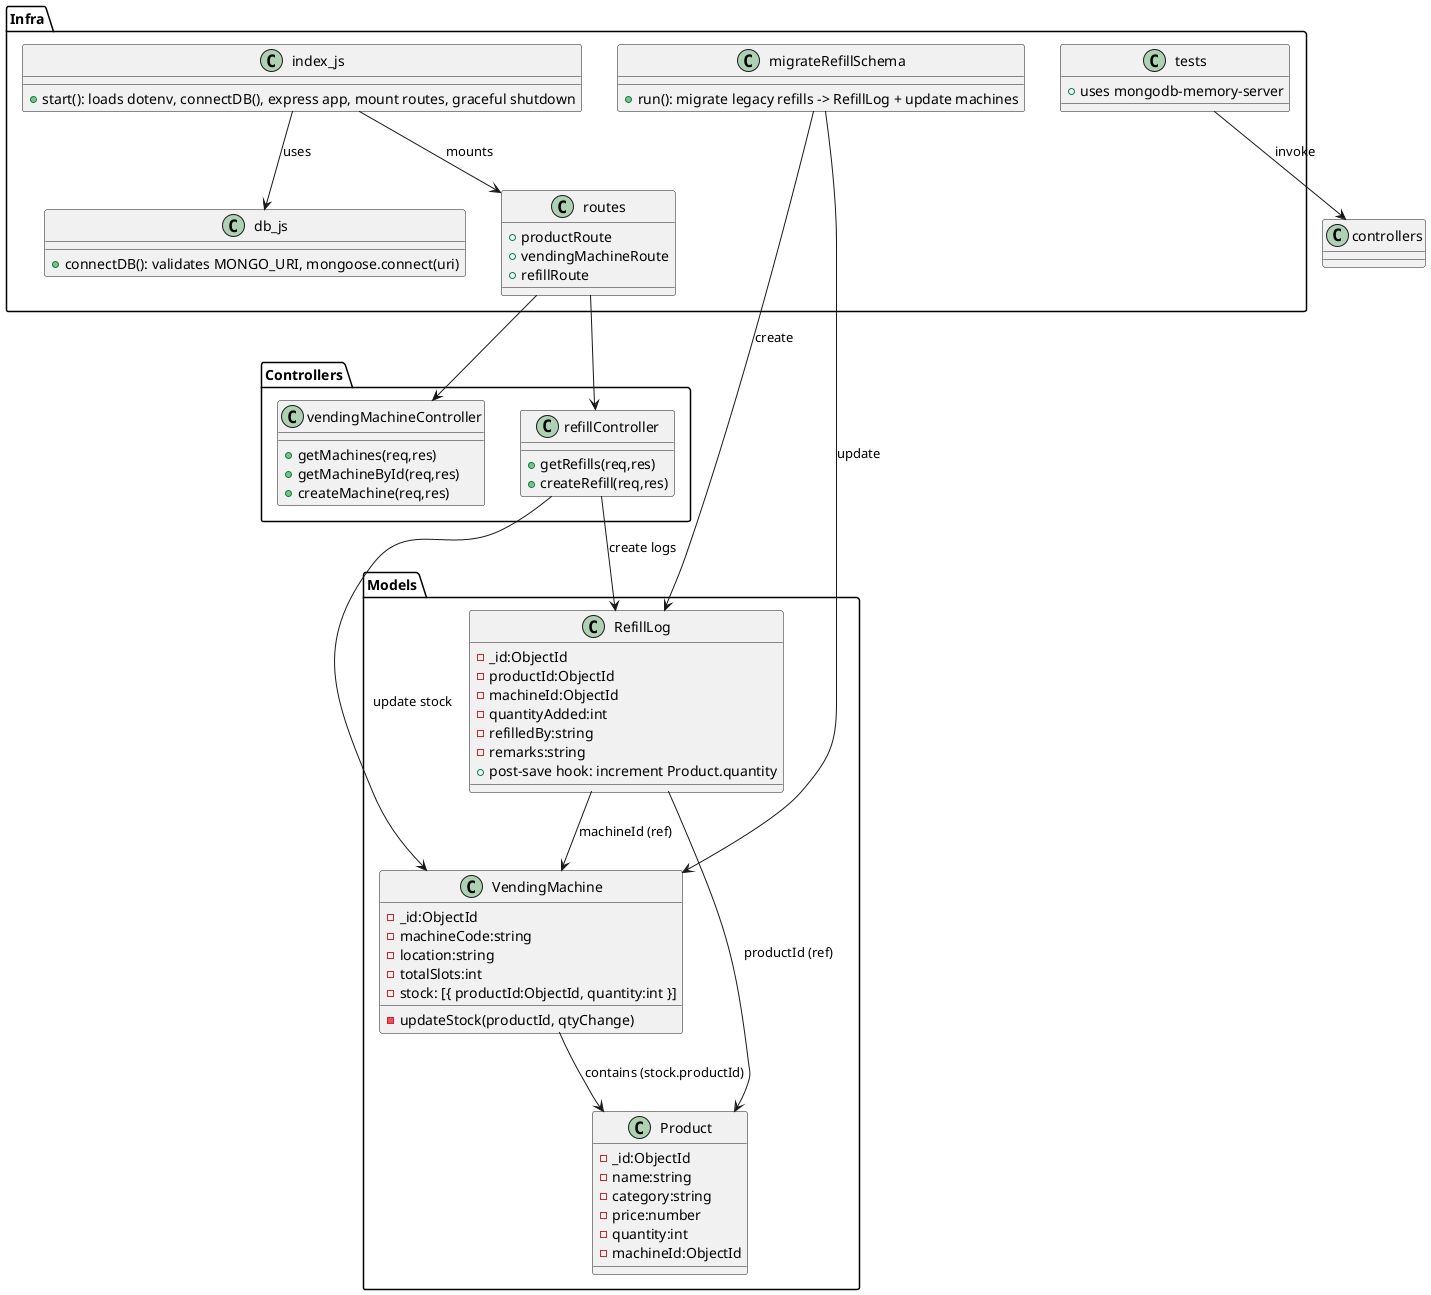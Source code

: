 @startuml
' Class diagram: data models + controllers + infra
package "Models" {
  class VendingMachine {
    - _id:ObjectId
    - machineCode:string
    - location:string
    - totalSlots:int
    - stock: [{ productId:ObjectId, quantity:int }]
    - updateStock(productId, qtyChange)
  }
  class Product {
    - _id:ObjectId
    - name:string
    - category:string
    - price:number
    - quantity:int
    - machineId:ObjectId
  }
  class RefillLog {
    - _id:ObjectId
    - productId:ObjectId
    - machineId:ObjectId
    - quantityAdded:int
    - refilledBy:string
    - remarks:string
    + post-save hook: increment Product.quantity
  }
}

package "Controllers" {
  class vendingMachineController {
    + getMachines(req,res)
    + getMachineById(req,res)
    + createMachine(req,res)
  }
  class refillController {
    + getRefills(req,res)
    + createRefill(req,res)
  }
}

package "Infra" {
  class index_js {
    + start(): loads dotenv, connectDB(), express app, mount routes, graceful shutdown
  }
  class db_js {
    + connectDB(): validates MONGO_URI, mongoose.connect(uri)
  }
  class migrateRefillSchema {
    + run(): migrate legacy refills -> RefillLog + update machines
  }
  class tests {
    + uses mongodb-memory-server
  }
  class routes {
    + productRoute
    + vendingMachineRoute
    + refillRoute
  }
}

' Relationships
VendingMachine --> Product : contains (stock.productId)
RefillLog --> Product : productId (ref)
RefillLog --> VendingMachine : machineId (ref)
refillController --> RefillLog : create logs
refillController --> VendingMachine : update stock
index_js --> db_js : uses
index_js --> routes : mounts
routes --> vendingMachineController
routes --> refillController
migrateRefillSchema --> RefillLog : create
migrateRefillSchema --> VendingMachine : update
tests --> controllers : invoke
@enduml